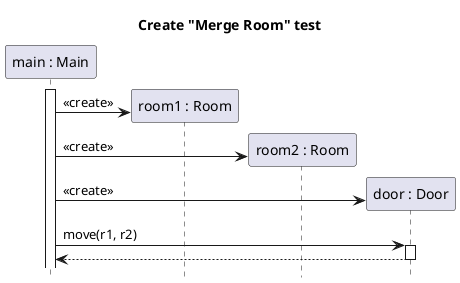 @startuml room-merge-create
title Create "Merge Room" test
hide footbox
skinparam SequenceReferenceBackgroundColor white

participant "main : Main" as main
participant "room1 : Room" as r1
participant "room2 : Room" as r2
participant "door : Door" as door

main++
create r1
main -> r1 : <<create>>
create r2
main -> r2 : <<create>>
create door
main -> door : <<create>>
main -> door ++ : move(r1, r2)
return

@enduml